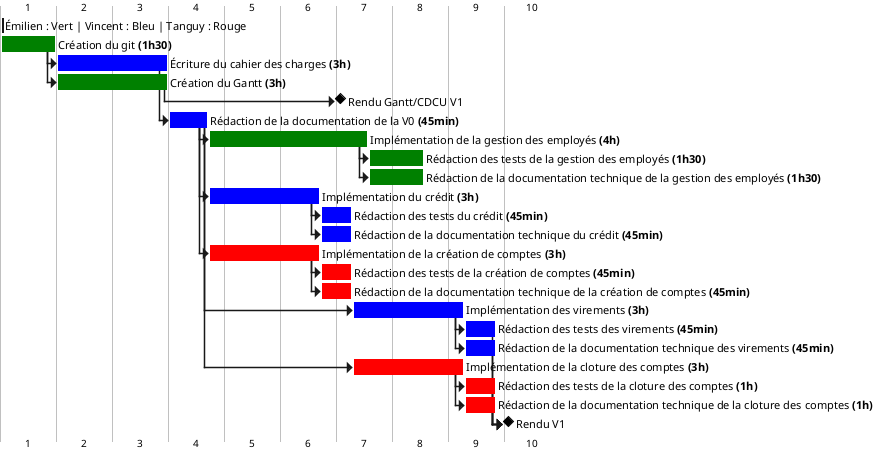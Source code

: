 @startgantt
!define t(x) <b>(x)

projectscale weekly zoom 2

[ Émilien : Vert | Vincent : Bleu | Tanguy : Rouge] lasts 0 day
''''''''''''''''''''''''''''''''''''''''''''''''''''''''''''''''''''''''''''''''''''''''',
'Taches
[Création du git t(1h30)] as [CreaGit] lasts 7 day
[CreaGit] is colored in green
[Écriture du cahier des charges t(3h)] as [CDCU] lasts 14 day
[CDCU] is colored in blue
[Création du Gantt t(3h)] as [GANTT] lasts 14 day
[GANTT] is colored in green

[Rendu Gantt/CDCU V1] as [RenduGCV1] happens 42 day after [CreaGit]'s start


[Rédaction de la documentation de la V0 t(45min)] as [DocV0] lasts 5 day
[DocV0] is colored in blue


[Implémentation de la gestion des employés t(4h)] as [ImpleGest] lasts 20 day
[ImpleGest] is colored in green
[Rédaction des tests de la gestion des employés t(1h30)] as [TestGest] lasts 7 day
[TestGest] is colored in green
[Rédaction de la documentation technique de la gestion des employés t(1h30)] as [DocGest] lasts 7 day
[DocGest] is colored in green

[Implémentation du crédit t(3h)] as [ImpleCred] lasts 14 day
[ImpleCred] is colored in blue
[Rédaction des tests du crédit t(45min)] as [TestCred] lasts 4 day
[TestCred] is colored in blue
[Rédaction de la documentation technique du crédit t(45min)] as [DocCred] lasts 4 day
[DocCred] is colored in blue

[Implémentation de la création de comptes t(3h)] as [ImpleCrea] lasts 14 day
[ImpleCrea] is colored in red
[Rédaction des tests de la création de comptes t(45min)] as [TestCrea] lasts 4 day
[TestCrea] is colored in red
[Rédaction de la documentation technique de la création de comptes t(45min)] as [DocCrea] lasts 4 day
[DocCrea] is colored in red

[Implémentation des virements t(3h)] as [ImpleVir] lasts 14 day
[ImpleVir] is colored in blue
[Rédaction des tests des virements t(45min)] as [TestVir] lasts 4 day
[TestVir] is colored in blue
[Rédaction de la documentation technique des virements t(45min)] as [DocVir] lasts 4 day
[DocVir] is colored in blue

[Implémentation de la cloture des comptes t(3h)] as [ImpleClot] lasts 14 day
[ImpleClot] is colored in red
[Rédaction des tests de la cloture des comptes t(1h)] as [TestClot] lasts 4 day
[TestClot] is colored in red
[Rédaction de la documentation technique de la cloture des comptes t(1h)] as [DocClot] lasts 4 day
[DocClot] is colored in red

[Rendu V1] happens 63 day after [CreaGit]'s start

''''''''''''''''''''''''''''''''''''''''''''''''''''''''''''''''''''''''''''''''''''''''''
'Mise en ordre
[CDCU] starts at [CreaGit]'s end
[GANTT] starts at [CreaGit]'s end

[GANTT] -> [RenduGCV1]

[DocV0] starts at [CDCU]'s end

[ImpleGest] starts at [DocV0]'s end
[TestGest] starts at [ImpleGest]'s end
[DocGest] starts at [ImpleGest]'s end

[ImpleCred] starts at [DocV0]'s end
[TestCred] starts at [ImpleCred]'s end
[DocCred] starts at [ImpleCred]'s end

[ImpleCrea] starts at [DocV0]'s end
[TestCrea] starts at [ImpleCrea]'s end
[DocCrea] starts at [ImpleCrea]'s end

[ImpleVir] starts 18 day after [DocV0]'s end
[TestVir] starts at [ImpleVir]'s end
[DocVir] starts at [ImpleVir]'s end

[ImpleClot] starts 18 day after [DocV0]'s end
[TestClot] starts at [ImpleClot]'s end
[DocClot] starts at [ImpleClot]'s end

[DocClot] -> [Rendu V1]
[TestClot] -> [Rendu V1]
[DocVir] -> [Rendu V1]
[TestVir] -> [Rendu V1]
@endgantt